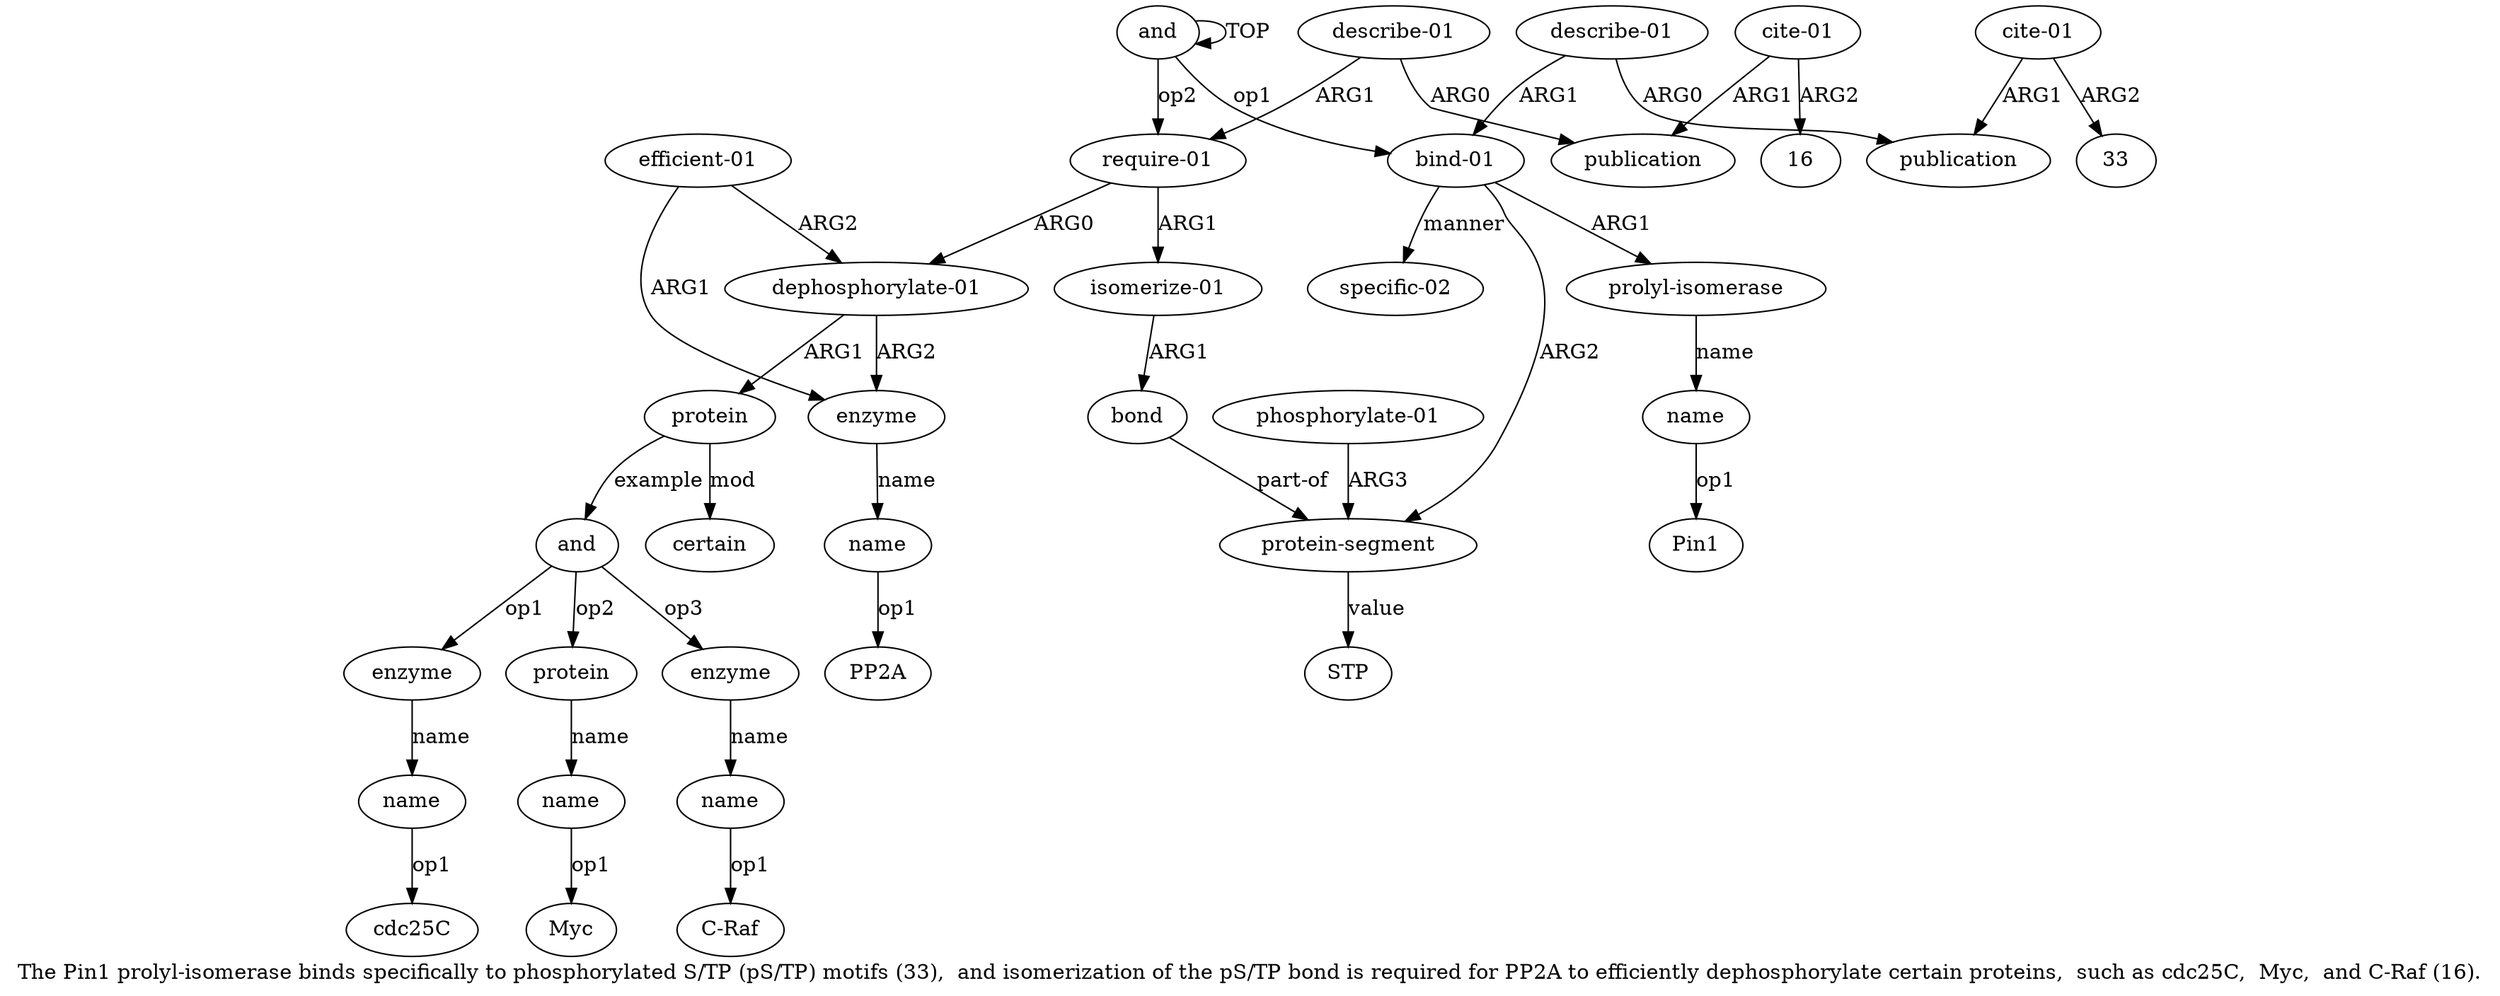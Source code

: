 digraph  {
	graph [label="The Pin1 prolyl-isomerase binds specifically to phosphorylated S/TP (pS/TP) motifs (33),  and isomerization of the pS/TP bond is \
required for PP2A to efficiently dephosphorylate certain proteins,  such as cdc25C,  Myc,  and C-Raf (16)."];
	node [label="\N"];
	a20	 [color=black,
		gold_ind=20,
		gold_label=certain,
		label=certain,
		test_ind=20,
		test_label=certain];
	a21	 [color=black,
		gold_ind=21,
		gold_label=enzyme,
		label=enzyme,
		test_ind=21,
		test_label=enzyme];
	a22	 [color=black,
		gold_ind=22,
		gold_label=name,
		label=name,
		test_ind=22,
		test_label=name];
	a21 -> a22 [key=0,
	color=black,
	gold_label=name,
	label=name,
	test_label=name];
"a22 PP2A" [color=black,
	gold_ind=-1,
	gold_label=PP2A,
	label=PP2A,
	test_ind=-1,
	test_label=PP2A];
a22 -> "a22 PP2A" [key=0,
color=black,
gold_label=op1,
label=op1,
test_label=op1];
a23 [color=black,
gold_ind=23,
gold_label="efficient-01",
label="efficient-01",
test_ind=23,
test_label="efficient-01"];
a23 -> a21 [key=0,
color=black,
gold_label=ARG1,
label=ARG1,
test_label=ARG1];
a11 [color=black,
gold_ind=11,
gold_label="dephosphorylate-01",
label="dephosphorylate-01",
test_ind=11,
test_label="dephosphorylate-01"];
a23 -> a11 [key=0,
color=black,
gold_label=ARG2,
label=ARG2,
test_label=ARG2];
a24 [color=black,
gold_ind=24,
gold_label="isomerize-01",
label="isomerize-01",
test_ind=24,
test_label="isomerize-01"];
a25 [color=black,
gold_ind=25,
gold_label=bond,
label=bond,
test_ind=25,
test_label=bond];
a24 -> a25 [key=0,
color=black,
gold_label=ARG1,
label=ARG1,
test_label=ARG1];
a4 [color=black,
gold_ind=4,
gold_label="protein-segment",
label="protein-segment",
test_ind=4,
test_label="protein-segment"];
a25 -> a4 [key=0,
color=black,
gold_label="part-of",
label="part-of",
test_label="part-of"];
a26 [color=black,
gold_ind=26,
gold_label="describe-01",
label="describe-01",
test_ind=26,
test_label="describe-01"];
a27 [color=black,
gold_ind=27,
gold_label=publication,
label=publication,
test_ind=27,
test_label=publication];
a26 -> a27 [key=0,
color=black,
gold_label=ARG0,
label=ARG0,
test_label=ARG0];
a10 [color=black,
gold_ind=10,
gold_label="require-01",
label="require-01",
test_ind=10,
test_label="require-01"];
a26 -> a10 [key=0,
color=black,
gold_label=ARG1,
label=ARG1,
test_label=ARG1];
a28 [color=black,
gold_ind=28,
gold_label="cite-01",
label="cite-01",
test_ind=28,
test_label="cite-01"];
a28 -> a27 [key=0,
color=black,
gold_label=ARG1,
label=ARG1,
test_label=ARG1];
"a28 16" [color=black,
gold_ind=-1,
gold_label=16,
label=16,
test_ind=-1,
test_label=16];
a28 -> "a28 16" [key=0,
color=black,
gold_label=ARG2,
label=ARG2,
test_label=ARG2];
"a19 C-Raf" [color=black,
gold_ind=-1,
gold_label="C-Raf",
label="C-Raf",
test_ind=-1,
test_label="C-Raf"];
a15 [color=black,
gold_ind=15,
gold_label=name,
label=name,
test_ind=15,
test_label=name];
"a15 cdc25C" [color=black,
gold_ind=-1,
gold_label=cdc25C,
label=cdc25C,
test_ind=-1,
test_label=cdc25C];
a15 -> "a15 cdc25C" [key=0,
color=black,
gold_label=op1,
label=op1,
test_label=op1];
a14 [color=black,
gold_ind=14,
gold_label=enzyme,
label=enzyme,
test_ind=14,
test_label=enzyme];
a14 -> a15 [key=0,
color=black,
gold_label=name,
label=name,
test_label=name];
a17 [color=black,
gold_ind=17,
gold_label=name,
label=name,
test_ind=17,
test_label=name];
"a17 Myc" [color=black,
gold_ind=-1,
gold_label=Myc,
label=Myc,
test_ind=-1,
test_label=Myc];
a17 -> "a17 Myc" [key=0,
color=black,
gold_label=op1,
label=op1,
test_label=op1];
a16 [color=black,
gold_ind=16,
gold_label=protein,
label=protein,
test_ind=16,
test_label=protein];
a16 -> a17 [key=0,
color=black,
gold_label=name,
label=name,
test_label=name];
a11 -> a21 [key=0,
color=black,
gold_label=ARG2,
label=ARG2,
test_label=ARG2];
a12 [color=black,
gold_ind=12,
gold_label=protein,
label=protein,
test_ind=12,
test_label=protein];
a11 -> a12 [key=0,
color=black,
gold_label=ARG1,
label=ARG1,
test_label=ARG1];
a10 -> a24 [key=0,
color=black,
gold_label=ARG1,
label=ARG1,
test_label=ARG1];
a10 -> a11 [key=0,
color=black,
gold_label=ARG0,
label=ARG0,
test_label=ARG0];
a13 [color=black,
gold_ind=13,
gold_label=and,
label=and,
test_ind=13,
test_label=and];
a13 -> a14 [key=0,
color=black,
gold_label=op1,
label=op1,
test_label=op1];
a13 -> a16 [key=0,
color=black,
gold_label=op2,
label=op2,
test_label=op2];
a18 [color=black,
gold_ind=18,
gold_label=enzyme,
label=enzyme,
test_ind=18,
test_label=enzyme];
a13 -> a18 [key=0,
color=black,
gold_label=op3,
label=op3,
test_label=op3];
a12 -> a20 [key=0,
color=black,
gold_label=mod,
label=mod,
test_label=mod];
a12 -> a13 [key=0,
color=black,
gold_label=example,
label=example,
test_label=example];
a19 [color=black,
gold_ind=19,
gold_label=name,
label=name,
test_ind=19,
test_label=name];
a19 -> "a19 C-Raf" [key=0,
color=black,
gold_label=op1,
label=op1,
test_label=op1];
a18 -> a19 [key=0,
color=black,
gold_label=name,
label=name,
test_label=name];
a1 [color=black,
gold_ind=1,
gold_label="bind-01",
label="bind-01",
test_ind=1,
test_label="bind-01"];
a2 [color=black,
gold_ind=2,
gold_label="prolyl-isomerase",
label="prolyl-isomerase",
test_ind=2,
test_label="prolyl-isomerase"];
a1 -> a2 [key=0,
color=black,
gold_label=ARG1,
label=ARG1,
test_label=ARG1];
a1 -> a4 [key=0,
color=black,
gold_label=ARG2,
label=ARG2,
test_label=ARG2];
a6 [color=black,
gold_ind=6,
gold_label="specific-02",
label="specific-02",
test_ind=6,
test_label="specific-02"];
a1 -> a6 [key=0,
color=black,
gold_label=manner,
label=manner,
test_label=manner];
a0 [color=black,
gold_ind=0,
gold_label=and,
label=and,
test_ind=0,
test_label=and];
a0 -> a10 [key=0,
color=black,
gold_label=op2,
label=op2,
test_label=op2];
a0 -> a1 [key=0,
color=black,
gold_label=op1,
label=op1,
test_label=op1];
a0 -> a0 [key=0,
color=black,
gold_label=TOP,
label=TOP,
test_label=TOP];
a3 [color=black,
gold_ind=3,
gold_label=name,
label=name,
test_ind=3,
test_label=name];
"a3 Pin1" [color=black,
gold_ind=-1,
gold_label=Pin1,
label=Pin1,
test_ind=-1,
test_label=Pin1];
a3 -> "a3 Pin1" [key=0,
color=black,
gold_label=op1,
label=op1,
test_label=op1];
a2 -> a3 [key=0,
color=black,
gold_label=name,
label=name,
test_label=name];
a5 [color=black,
gold_ind=5,
gold_label="phosphorylate-01",
label="phosphorylate-01",
test_ind=5,
test_label="phosphorylate-01"];
a5 -> a4 [key=0,
color=black,
gold_label=ARG3,
label=ARG3,
test_label=ARG3];
"a4 STP" [color=black,
gold_ind=-1,
gold_label=STP,
label=STP,
test_ind=-1,
test_label=STP];
a4 -> "a4 STP" [key=0,
color=black,
gold_label=value,
label=value,
test_label=value];
a7 [color=black,
gold_ind=7,
gold_label="describe-01",
label="describe-01",
test_ind=7,
test_label="describe-01"];
a7 -> a1 [key=0,
color=black,
gold_label=ARG1,
label=ARG1,
test_label=ARG1];
a8 [color=black,
gold_ind=8,
gold_label=publication,
label=publication,
test_ind=8,
test_label=publication];
a7 -> a8 [key=0,
color=black,
gold_label=ARG0,
label=ARG0,
test_label=ARG0];
a9 [color=black,
gold_ind=9,
gold_label="cite-01",
label="cite-01",
test_ind=9,
test_label="cite-01"];
a9 -> a8 [key=0,
color=black,
gold_label=ARG1,
label=ARG1,
test_label=ARG1];
"a9 33" [color=black,
gold_ind=-1,
gold_label=33,
label=33,
test_ind=-1,
test_label=33];
a9 -> "a9 33" [key=0,
color=black,
gold_label=ARG2,
label=ARG2,
test_label=ARG2];
}
